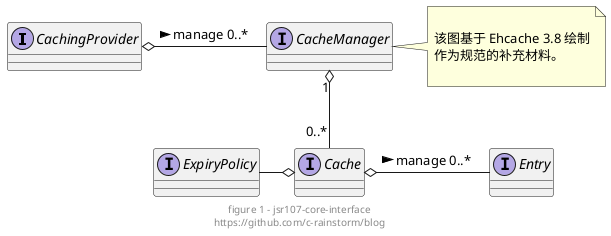 @startuml jsr107-core-interface-class-diagram

interface CachingProvider
interface CacheManager
interface Cache
interface Entry
interface ExpiryPolicy

CachingProvider o- CacheManager : manage 0..* >
ExpiryPolicy -o Cache
CacheManager "1" o-- "0..*" Cache
Cache o- Entry : manage 0..* >

note right of CacheManager

该图基于 Ehcache 3.8 绘制
作为规范的补充材料。

end note

footer
figure 1 - jsr107-core-interface
https://github.com/c-rainstorm/blog
endfooter

@enduml
